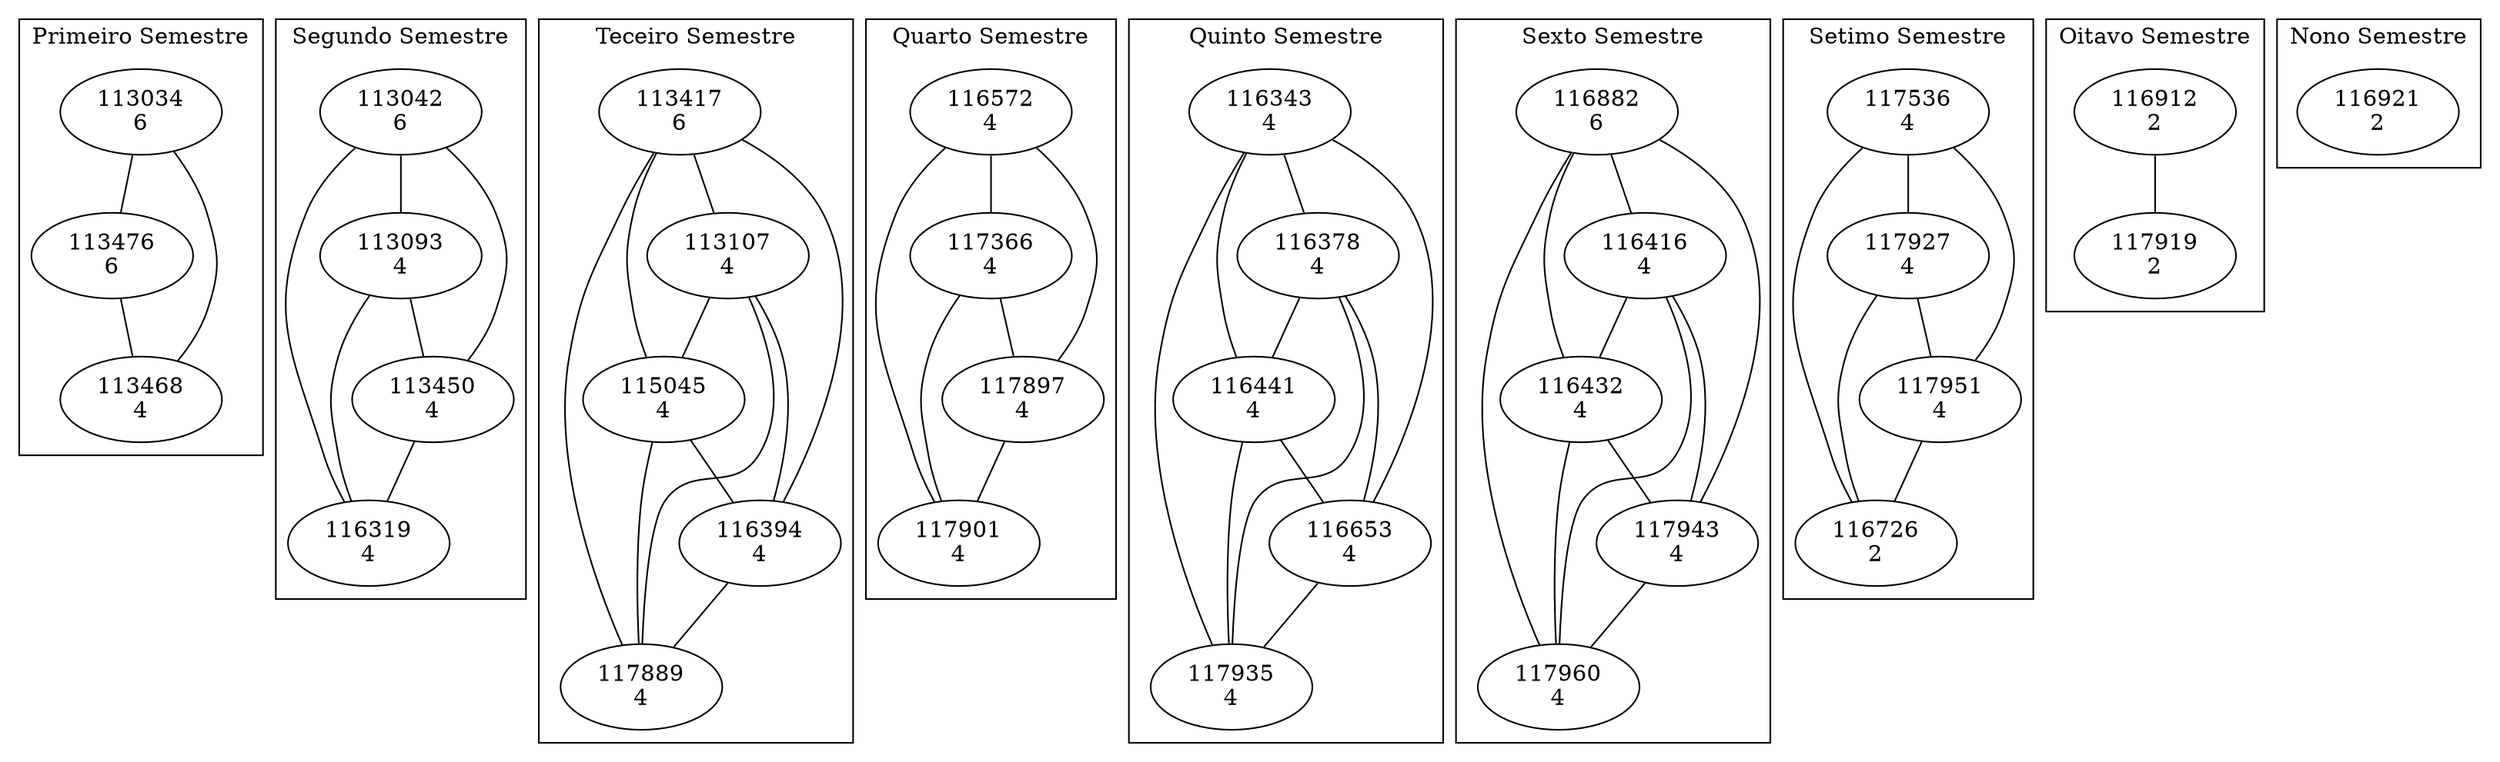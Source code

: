 graph Z {
    M1[label="113034\n6\n"] 
    M2[label="113476\n6\n"] 
    M3[label="113468\n4\n"] 
    M4[label="113042\n6\n"] 
    M5[label="113093\n4\n"] 
    M6[label="113450\n4\n"] 
    M7[label="116319\n4\n"] 
    M8[label="113417\n6\n"] 
    M9[label="113107\n4\n"] 
    M10[label="115045\n4\n"] 
    M11[label="116394\n4\n"] 
    M12[label="117889\n4\n"] 
    M13[label="116572\n4\n"] 
    M14[label="117366\n4\n"] 
    M15[label="117897\n4\n"] 
    M16[label="117901\n4\n"] 
    M17[label="116343\n4\n"] 
    M18[label="116378\n4\n"] 
    M19[label="116441\n4\n"] 
    M20[label="116653\n4\n"] 
    M21[label="117935\n4\n"] 
    M22[label="116882\n6\n"] 
    M23[label="116416\n4\n"] 
    M24[label="116432\n4\n"] 
    M25[label="117943\n4\n"] 
    M26[label="117960\n4\n"] 
    M27[label="117536\n4\n"] 
    M28[label="117927\n4\n"] 
    M29[label="117951\n4\n"] 
    M30[label="116726\n2\n"] 
    M31[label="116912\n2\n"] 
    M32[label="117919\n2\n"] 
    M33[label="116921\n2\n"] 
    subgraph cluster_0{
        label="Primeiro Semestre";
        M1 -- M2 -- M3 -- M1;
        color=black;
    }
    subgraph cluster_1 {
        label="Segundo Semestre";
        M4 -- {M5 -- M6 -- M7};
        M5 -- M7;
        color=black;
    }
    subgraph cluster_2 {
        label="Teceiro Semestre";
        M8 -- {M9 -- M10 -- M11 -- M12};
        M10 -- M12 -- M9 -- M11;
        color=black;
    }
    subgraph cluster_3 {
        label="Quarto Semestre";
        M13 -- {M14 -- M15 -- M16};
        M16 -- M14;
        color=black;
    }
    subgraph cluster_4{
        label="Quinto Semestre";
        M17 -- {M18 -- M19 -- M20 -- M21};
        M19 -- M21 -- M18 -- M20;
        color=black;
    }
    subgraph cluster_5{
        label="Sexto Semestre";
        M22 -- {M23 -- M24 -- M25 -- M26};
        M25 -- M23 -- M26 -- M24;
        color=black;
    }
    subgraph cluster_6{
        label="Setimo Semestre";
        M27 -- {M28 -- M29 -- M30};
        M28 -- M30;
        color=black;
    }
    subgraph cluster_7 {
        label="Oitavo Semestre";
        M31 -- M32;
        color=black;
    }
    subgraph cluster_8 {
        label="Nono Semestre";
        M33;
        color=black;
    }
}